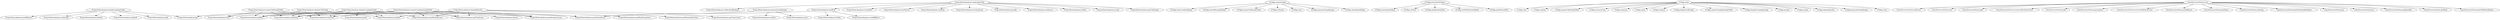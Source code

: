 digraph CallGraph {
    "ProjectStaticAnalyzer.exportCouplingGraphToDot" -> "ProjectStaticAnalyzer.write";
    "ProjectStaticAnalyzer.exportCouplingGraphToDot" -> "ProjectStaticAnalyzer.getValue";
    "ProjectStaticAnalyzer.exportCouplingGraphToDot" -> "ProjectStaticAnalyzer.get";
    "ProjectStaticAnalyzer.exportCouplingGraphToDot" -> "ProjectStaticAnalyzer.getAttributeCount";
    "ProjectStaticAnalyzer.exportCouplingGraphToDot" -> "ProjectStaticAnalyzer.format";
    "ProjectStaticAnalyzer.exportCouplingGraphToDot" -> "ProjectStaticAnalyzer.getMethodCount";
    "ProjectStaticAnalyzer.exportCouplingGraphToDot" -> "ProjectStaticAnalyzer.printStackTrace";
    "ProjectStaticAnalyzer.exportCouplingGraphToDot" -> "ProjectStaticAnalyzer.entrySet";
    "ProjectStaticAnalyzer.exportCouplingGraphToDot" -> "ProjectStaticAnalyzer.getKey";
    "ProjectStaticAnalyzer.exportCouplingGraphToDot" -> "ProjectStaticAnalyzer.getTotalLines";
    "ProjectStaticAnalyzer.buildCouplingGraph" -> "ProjectStaticAnalyzer.get";
    "ProjectStaticAnalyzer.buildCouplingGraph" -> "ProjectStaticAnalyzer.indexOf";
    "ProjectStaticAnalyzer.buildCouplingGraph" -> "ProjectStaticAnalyzer.add";
    "ProjectStaticAnalyzer.buildCouplingGraph" -> "ProjectStaticAnalyzer.putIfAbsent";
    "ProjectStaticAnalyzer.buildCouplingGraph" -> "ProjectStaticAnalyzer.substring";
    "ProjectStaticAnalyzer.buildCouplingGraph" -> "ProjectStaticAnalyzer.keySet";
    "ProjectStaticAnalyzer.displayResults" -> "ProjectStaticAnalyzer.getAttributeCount";
    "ProjectStaticAnalyzer.displayResults" -> "ProjectStaticAnalyzer.getMethodsPerClass";
    "ProjectStaticAnalyzer.displayResults" -> "ProjectStaticAnalyzer.getValue";
    "ProjectStaticAnalyzer.displayResults" -> "ProjectStaticAnalyzer.getMethodCount";
    "ProjectStaticAnalyzer.displayResults" -> "ProjectStaticAnalyzer.println";
    "ProjectStaticAnalyzer.displayResults" -> "ProjectStaticAnalyzer.entrySet";
    "ProjectStaticAnalyzer.displayResults" -> "ProjectStaticAnalyzer.getClassCount";
    "ProjectStaticAnalyzer.displayResults" -> "ProjectStaticAnalyzer.getMaxParameters";
    "ProjectStaticAnalyzer.displayResults" -> "ProjectStaticAnalyzer.getKey";
    "ProjectStaticAnalyzer.displayResults" -> "ProjectStaticAnalyzer.getTotalLines";
    "ProjectStaticAnalyzer.readFile" -> "ProjectStaticAnalyzer.toPath";
    "ProjectStaticAnalyzer.readFile" -> "ProjectStaticAnalyzer.printStackTrace";
    "ProjectStaticAnalyzer.readFile" -> "ProjectStaticAnalyzer.readAllBytes";
    "GUIApp.exportGraph" -> "GUIApp.showConfirmDialog";
    "GUIApp.exportGraph" -> "GUIApp.showMessageDialog";
    "GUIApp.exportGraph" -> "GUIApp.exportCallGraphToDot";
    "GUIApp.exportGraph" -> "GUIApp.isEmpty";
    "GUIApp.exportGraph" -> "GUIApp.trim";
    "GUIApp.exportGraph" -> "GUIApp.generateGraphImage";
    "GUIApp.exportGraph" -> "GUIApp.showInputDialog";
    "ProjectStaticAnalyzer.displayCouplingGraph" -> "ProjectStaticAnalyzer.getValue";
    "ProjectStaticAnalyzer.displayCouplingGraph" -> "ProjectStaticAnalyzer.get";
    "ProjectStaticAnalyzer.displayCouplingGraph" -> "ProjectStaticAnalyzer.getAttributeCount";
    "ProjectStaticAnalyzer.displayCouplingGraph" -> "ProjectStaticAnalyzer.getMethodCount";
    "ProjectStaticAnalyzer.displayCouplingGraph" -> "ProjectStaticAnalyzer.printf";
    "ProjectStaticAnalyzer.displayCouplingGraph" -> "ProjectStaticAnalyzer.println";
    "ProjectStaticAnalyzer.displayCouplingGraph" -> "ProjectStaticAnalyzer.entrySet";
    "ProjectStaticAnalyzer.displayCouplingGraph" -> "ProjectStaticAnalyzer.getKey";
    "ProjectStaticAnalyzer.displayCouplingGraph" -> "ProjectStaticAnalyzer.getTotalLines";
    "GUIApp.browseForProject" -> "GUIApp.showOpenDialog";
    "GUIApp.browseForProject" -> "GUIApp.setText";
    "GUIApp.browseForProject" -> "GUIApp.getAbsolutePath";
    "GUIApp.browseForProject" -> "GUIApp.setFileSelectionMode";
    "GUIApp.browseForProject" -> "GUIApp.getSelectedFile";
    "ProjectStaticAnalyzer.generateGraphImage" -> "ProjectStaticAnalyzer.waitFor";
    "ProjectStaticAnalyzer.generateGraphImage" -> "ProjectStaticAnalyzer.printStackTrace";
    "ProjectStaticAnalyzer.generateGraphImage" -> "ProjectStaticAnalyzer.start";
    "CLIApp.main" -> "CLIApp.trim";
    "CLIApp.main" -> "CLIApp.nextInt";
    "CLIApp.main" -> "CLIApp.exportCallGraphToDot";
    "CLIApp.main" -> "CLIApp.toLowerCase";
    "CLIApp.main" -> "CLIApp.nextLine";
    "CLIApp.main" -> "CLIApp.print";
    "CLIApp.main" -> "CLIApp.analyze";
    "CLIApp.main" -> "CLIApp.displayCallGraph";
    "CLIApp.main" -> "CLIApp.exportCouplingGraphToDot";
    "CLIApp.main" -> "CLIApp.displayCouplingGraph";
    "CLIApp.main" -> "CLIApp.println";
    "CLIApp.main" -> "CLIApp.equals";
    "CLIApp.main" -> "CLIApp.displayResults";
    "CLIApp.main" -> "CLIApp.generateGraphImage";
    "CLIApp.main" -> "CLIApp.close";
    "ClassStructureVisitor.visit" -> "ClassStructureVisitor.addLines";
    "ClassStructureVisitor.visit" -> "ClassStructureVisitor.size";
    "ClassStructureVisitor.visit" -> "ClassStructureVisitor.split";
    "ClassStructureVisitor.visit" -> "ClassStructureVisitor.incrementAttributeCount";
    "ClassStructureVisitor.visit" -> "ClassStructureVisitor.add";
    "ClassStructureVisitor.visit" -> "ClassStructureVisitor.parameters";
    "ClassStructureVisitor.visit" -> "ClassStructureVisitor.incrementMethodCount";
    "ClassStructureVisitor.visit" -> "ClassStructureVisitor.putIfAbsent";
    "ClassStructureVisitor.visit" -> "ClassStructureVisitor.getName";
    "ClassStructureVisitor.visit" -> "ClassStructureVisitor.toString";
    "ClassStructureVisitor.visit" -> "ClassStructureVisitor.getFullyQualifiedName";
    "ClassStructureVisitor.visit" -> "ClassStructureVisitor.get";
    "ClassStructureVisitor.visit" -> "ClassStructureVisitor.put";
    "ClassStructureVisitor.visit" -> "ClassStructureVisitor.getIdentifier";
    "ClassStructureVisitor.visit" -> "ClassStructureVisitor.getBody";
    "ClassStructureVisitor.visit" -> "ClassStructureVisitor.getFullMethodName";
    "ProjectStaticAnalyzer.analyzeJavaFile" -> "ProjectStaticAnalyzer.createAST";
    "ProjectStaticAnalyzer.analyzeJavaFile" -> "ProjectStaticAnalyzer.newParser";
    "ProjectStaticAnalyzer.analyzeJavaFile" -> "ProjectStaticAnalyzer.setKind";
    "ProjectStaticAnalyzer.analyzeJavaFile" -> "ProjectStaticAnalyzer.toCharArray";
    "ProjectStaticAnalyzer.analyzeJavaFile" -> "ProjectStaticAnalyzer.putAll";
    "ProjectStaticAnalyzer.analyzeJavaFile" -> "ProjectStaticAnalyzer.setSource";
    "ProjectStaticAnalyzer.analyzeJavaFile" -> "ProjectStaticAnalyzer.toFile";
    "ProjectStaticAnalyzer.analyzeJavaFile" -> "ProjectStaticAnalyzer.readFile";
    "ProjectStaticAnalyzer.analyzeJavaFile" -> "ProjectStaticAnalyzer.accept";
    "ProjectStaticAnalyzer.analyzeJavaFile" -> "ProjectStaticAnalyzer.getCallGraph";
    "ProjectStaticAnalyzer.analyzeJavaFile" -> "ProjectStaticAnalyzer.setResolveBindings";
    "ProjectStaticAnalyzer.exportCallGraphToDot" -> "ProjectStaticAnalyzer.write";
    "ProjectStaticAnalyzer.exportCallGraphToDot" -> "ProjectStaticAnalyzer.getValue";
    "ProjectStaticAnalyzer.exportCallGraphToDot" -> "ProjectStaticAnalyzer.printStackTrace";
    "ProjectStaticAnalyzer.exportCallGraphToDot" -> "ProjectStaticAnalyzer.entrySet";
    "ProjectStaticAnalyzer.exportCallGraphToDot" -> "ProjectStaticAnalyzer.getKey";
    "ProjectStaticAnalyzer.displayCallGraph" -> "ProjectStaticAnalyzer.getValue";
    "ProjectStaticAnalyzer.displayCallGraph" -> "ProjectStaticAnalyzer.entrySet";
    "ProjectStaticAnalyzer.displayCallGraph" -> "ProjectStaticAnalyzer.println";
    "ProjectStaticAnalyzer.displayCallGraph" -> "ProjectStaticAnalyzer.getKey";
}
